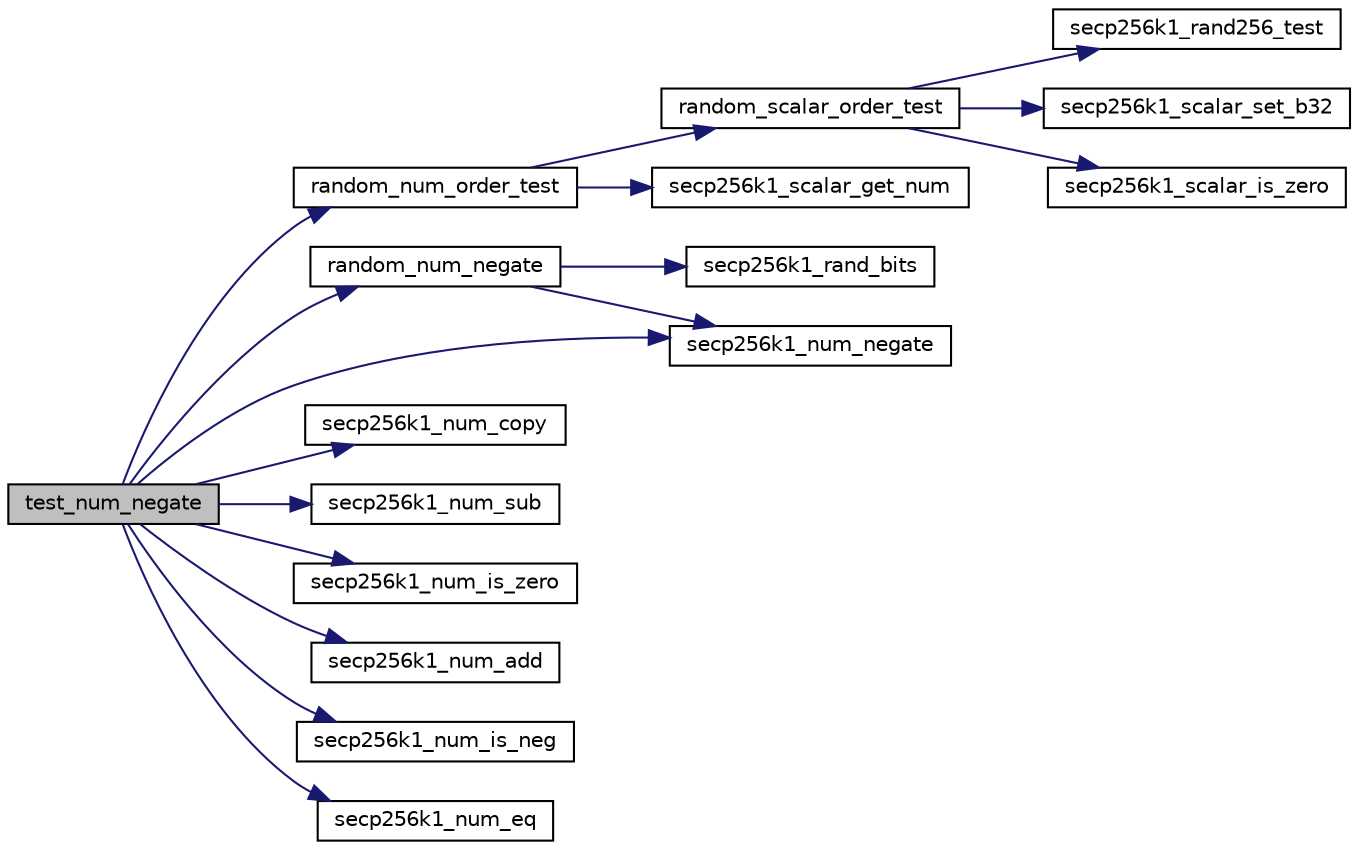 digraph "test_num_negate"
{
  edge [fontname="Helvetica",fontsize="10",labelfontname="Helvetica",labelfontsize="10"];
  node [fontname="Helvetica",fontsize="10",shape=record];
  rankdir="LR";
  Node1762 [label="test_num_negate",height=0.2,width=0.4,color="black", fillcolor="grey75", style="filled", fontcolor="black"];
  Node1762 -> Node1763 [color="midnightblue",fontsize="10",style="solid",fontname="Helvetica"];
  Node1763 [label="random_num_order_test",height=0.2,width=0.4,color="black", fillcolor="white", style="filled",URL="$d5/d7f/tests_8c.html#ae0a527e6943a8aeeb762d6d386930148"];
  Node1763 -> Node1764 [color="midnightblue",fontsize="10",style="solid",fontname="Helvetica"];
  Node1764 [label="random_scalar_order_test",height=0.2,width=0.4,color="black", fillcolor="white", style="filled",URL="$d5/d7f/tests_8c.html#a51e09e6745e0afdb0d596ee0f4b3c3f7"];
  Node1764 -> Node1765 [color="midnightblue",fontsize="10",style="solid",fontname="Helvetica"];
  Node1765 [label="secp256k1_rand256_test",height=0.2,width=0.4,color="black", fillcolor="white", style="filled",URL="$dd/d0b/testrand_8h.html#ac7dd7cc19d5d0ae9b50791656b57af7b",tooltip="Generate a pseudorandom 32-byte array with long sequences of zero and one bits. "];
  Node1764 -> Node1766 [color="midnightblue",fontsize="10",style="solid",fontname="Helvetica"];
  Node1766 [label="secp256k1_scalar_set_b32",height=0.2,width=0.4,color="black", fillcolor="white", style="filled",URL="$db/d94/scalar_8h.html#a25cc2d45ae1d1765d07c3313cdf46fa0",tooltip="Set a scalar from a big endian byte array. "];
  Node1764 -> Node1767 [color="midnightblue",fontsize="10",style="solid",fontname="Helvetica"];
  Node1767 [label="secp256k1_scalar_is_zero",height=0.2,width=0.4,color="black", fillcolor="white", style="filled",URL="$db/d94/scalar_8h.html#a3f0ac84fe49a1c1f51212582a2c149d4",tooltip="Check whether a scalar equals zero. "];
  Node1763 -> Node1768 [color="midnightblue",fontsize="10",style="solid",fontname="Helvetica"];
  Node1768 [label="secp256k1_scalar_get_num",height=0.2,width=0.4,color="black", fillcolor="white", style="filled",URL="$db/d94/scalar_8h.html#a75c8cc0159d53eefaf86a296ba882420",tooltip="Convert a scalar to a number. "];
  Node1762 -> Node1769 [color="midnightblue",fontsize="10",style="solid",fontname="Helvetica"];
  Node1769 [label="random_num_negate",height=0.2,width=0.4,color="black", fillcolor="white", style="filled",URL="$d5/d7f/tests_8c.html#a4affe0b607e5c6beab553c6668f9ab34"];
  Node1769 -> Node1770 [color="midnightblue",fontsize="10",style="solid",fontname="Helvetica"];
  Node1770 [label="secp256k1_rand_bits",height=0.2,width=0.4,color="black", fillcolor="white", style="filled",URL="$dd/d0b/testrand_8h.html#a70a3e97a30b94a77f4a59807ba01e6ba",tooltip="Generate a pseudorandom number in the range [0..2**bits-1]. "];
  Node1769 -> Node1771 [color="midnightblue",fontsize="10",style="solid",fontname="Helvetica"];
  Node1771 [label="secp256k1_num_negate",height=0.2,width=0.4,color="black", fillcolor="white", style="filled",URL="$df/d98/num_8h.html#a678834381238e96e24f63c317740df95",tooltip="Change a number&#39;s sign. "];
  Node1762 -> Node1772 [color="midnightblue",fontsize="10",style="solid",fontname="Helvetica"];
  Node1772 [label="secp256k1_num_copy",height=0.2,width=0.4,color="black", fillcolor="white", style="filled",URL="$df/d98/num_8h.html#a8e164da794a6a512b0bce7a2339d35f9",tooltip="Copy a number. "];
  Node1762 -> Node1773 [color="midnightblue",fontsize="10",style="solid",fontname="Helvetica"];
  Node1773 [label="secp256k1_num_sub",height=0.2,width=0.4,color="black", fillcolor="white", style="filled",URL="$df/d98/num_8h.html#ad5ad0fd05f4f7d29d75f92fa540ede0a",tooltip="Subtract two (signed) numbers. "];
  Node1762 -> Node1774 [color="midnightblue",fontsize="10",style="solid",fontname="Helvetica"];
  Node1774 [label="secp256k1_num_is_zero",height=0.2,width=0.4,color="black", fillcolor="white", style="filled",URL="$df/d98/num_8h.html#ad15ded36e7a6704a702666bd2fd5cbff",tooltip="Check whether a number is zero. "];
  Node1762 -> Node1771 [color="midnightblue",fontsize="10",style="solid",fontname="Helvetica"];
  Node1762 -> Node1775 [color="midnightblue",fontsize="10",style="solid",fontname="Helvetica"];
  Node1775 [label="secp256k1_num_add",height=0.2,width=0.4,color="black", fillcolor="white", style="filled",URL="$df/d98/num_8h.html#a2a2407a291e6646a94ade2d5c90f961b",tooltip="Add two (signed) numbers. "];
  Node1762 -> Node1776 [color="midnightblue",fontsize="10",style="solid",fontname="Helvetica"];
  Node1776 [label="secp256k1_num_is_neg",height=0.2,width=0.4,color="black", fillcolor="white", style="filled",URL="$df/d98/num_8h.html#a15349a6540e199082bde2ce0466d82cb",tooltip="Check whether a number is strictly negative. "];
  Node1762 -> Node1777 [color="midnightblue",fontsize="10",style="solid",fontname="Helvetica"];
  Node1777 [label="secp256k1_num_eq",height=0.2,width=0.4,color="black", fillcolor="white", style="filled",URL="$df/d98/num_8h.html#a8763cac72f4a6760d12cb93897f468c5",tooltip="Test whether two number are equal (including sign). "];
}
